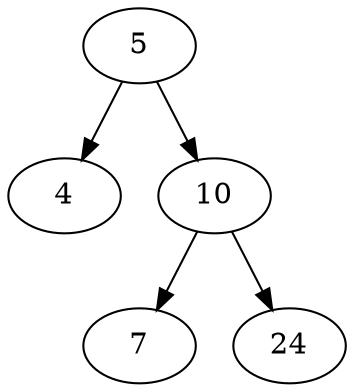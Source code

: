 digraph ArvoreBin {
	5 [label="5"];
	5 -> 4;
	5 -> 10;
	4 [label="4"];
	10 [label="10"];
	10 -> 7;
	10 -> 24;
	7 [label="7"];
	24 [label="24"];
}
